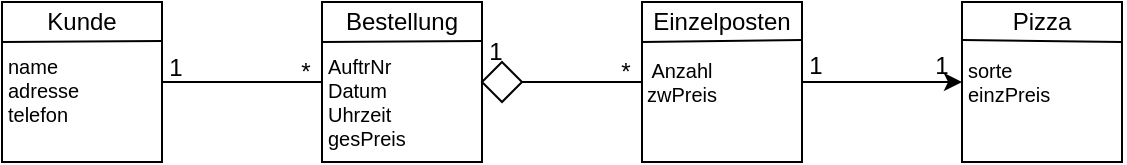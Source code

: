 <mxfile version="12.1.5" type="github" pages="1">
  <diagram id="3hlTTCAlpY8rZREPj6sf" name="Page-1">
    <mxGraphModel dx="1168" dy="747" grid="1" gridSize="10" guides="1" tooltips="1" connect="1" arrows="1" fold="1" page="1" pageScale="1" pageWidth="827" pageHeight="1169" math="0" shadow="0">
      <root>
        <mxCell id="0"/>
        <mxCell id="1" parent="0"/>
        <mxCell id="-LftNebPNTU71je6EHUh-3" value="" style="whiteSpace=wrap;html=1;aspect=fixed;" parent="1" vertex="1">
          <mxGeometry x="250" y="100" width="80" height="80" as="geometry"/>
        </mxCell>
        <mxCell id="-LftNebPNTU71je6EHUh-4" value="" style="endArrow=none;html=1;exitX=0;exitY=0.25;exitDx=0;exitDy=0;" parent="1" source="-LftNebPNTU71je6EHUh-3" edge="1">
          <mxGeometry width="50" height="50" relative="1" as="geometry">
            <mxPoint x="240" y="119.5" as="sourcePoint"/>
            <mxPoint x="330" y="119.5" as="targetPoint"/>
          </mxGeometry>
        </mxCell>
        <mxCell id="-LftNebPNTU71je6EHUh-5" value="&lt;div align=&quot;center&quot;&gt;Bestellung&lt;/div&gt;" style="text;html=1;strokeColor=none;fillColor=none;align=center;verticalAlign=middle;whiteSpace=wrap;rounded=0;" parent="1" vertex="1">
          <mxGeometry x="270" y="100" width="40" height="20" as="geometry"/>
        </mxCell>
        <mxCell id="-LftNebPNTU71je6EHUh-9" value="" style="whiteSpace=wrap;html=1;aspect=fixed;" parent="1" vertex="1">
          <mxGeometry x="410" y="100" width="80" height="80" as="geometry"/>
        </mxCell>
        <mxCell id="-LftNebPNTU71je6EHUh-10" value="" style="endArrow=none;html=1;exitX=0;exitY=0.25;exitDx=0;exitDy=0;" parent="1" source="-LftNebPNTU71je6EHUh-9" edge="1">
          <mxGeometry width="50" height="50" relative="1" as="geometry">
            <mxPoint x="400" y="119" as="sourcePoint"/>
            <mxPoint x="490" y="119" as="targetPoint"/>
          </mxGeometry>
        </mxCell>
        <mxCell id="-LftNebPNTU71je6EHUh-11" value="" style="whiteSpace=wrap;html=1;aspect=fixed;" parent="1" vertex="1">
          <mxGeometry x="570" y="100" width="80" height="80" as="geometry"/>
        </mxCell>
        <mxCell id="-LftNebPNTU71je6EHUh-12" value="" style="endArrow=none;html=1;entryX=1;entryY=0.25;entryDx=0;entryDy=0;" parent="1" target="-LftNebPNTU71je6EHUh-11" edge="1">
          <mxGeometry width="50" height="50" relative="1" as="geometry">
            <mxPoint x="570" y="119" as="sourcePoint"/>
            <mxPoint x="630" y="119" as="targetPoint"/>
          </mxGeometry>
        </mxCell>
        <mxCell id="-LftNebPNTU71je6EHUh-13" value="&lt;div&gt;Einzelposten&lt;/div&gt;" style="text;html=1;strokeColor=none;fillColor=none;align=center;verticalAlign=middle;whiteSpace=wrap;rounded=0;" parent="1" vertex="1">
          <mxGeometry x="430" y="100" width="40" height="20" as="geometry"/>
        </mxCell>
        <mxCell id="-LftNebPNTU71je6EHUh-15" value="Pizza" style="text;html=1;strokeColor=none;fillColor=none;align=center;verticalAlign=middle;whiteSpace=wrap;rounded=0;" parent="1" vertex="1">
          <mxGeometry x="590" y="100" width="40" height="20" as="geometry"/>
        </mxCell>
        <mxCell id="-LftNebPNTU71je6EHUh-16" value="" style="endArrow=none;html=1;" parent="1" edge="1">
          <mxGeometry width="50" height="50" relative="1" as="geometry">
            <mxPoint x="170" y="140" as="sourcePoint"/>
            <mxPoint x="250" y="140" as="targetPoint"/>
          </mxGeometry>
        </mxCell>
        <mxCell id="-LftNebPNTU71je6EHUh-17" value="" style="endArrow=none;html=1;" parent="1" edge="1">
          <mxGeometry width="50" height="50" relative="1" as="geometry">
            <mxPoint x="350" y="140" as="sourcePoint"/>
            <mxPoint x="410" y="140" as="targetPoint"/>
          </mxGeometry>
        </mxCell>
        <mxCell id="-LftNebPNTU71je6EHUh-19" value="" style="rhombus;whiteSpace=wrap;html=1;" parent="1" vertex="1">
          <mxGeometry x="330" y="130" width="20" height="20" as="geometry"/>
        </mxCell>
        <mxCell id="-LftNebPNTU71je6EHUh-20" value="1" style="text;html=1;strokeColor=none;fillColor=none;align=center;verticalAlign=middle;whiteSpace=wrap;rounded=0;" parent="1" vertex="1">
          <mxGeometry x="317" y="115" width="40" height="20" as="geometry"/>
        </mxCell>
        <mxCell id="-LftNebPNTU71je6EHUh-21" value="*" style="text;html=1;strokeColor=none;fillColor=none;align=center;verticalAlign=middle;whiteSpace=wrap;rounded=0;" parent="1" vertex="1">
          <mxGeometry x="222" y="125" width="40" height="20" as="geometry"/>
        </mxCell>
        <mxCell id="-LftNebPNTU71je6EHUh-27" value="*" style="text;html=1;strokeColor=none;fillColor=none;align=center;verticalAlign=middle;whiteSpace=wrap;rounded=0;" parent="1" vertex="1">
          <mxGeometry x="382" y="124.5" width="40" height="20" as="geometry"/>
        </mxCell>
        <mxCell id="-LftNebPNTU71je6EHUh-28" value="1" style="text;html=1;strokeColor=none;fillColor=none;align=center;verticalAlign=middle;whiteSpace=wrap;rounded=0;" parent="1" vertex="1">
          <mxGeometry x="477" y="122" width="40" height="20" as="geometry"/>
        </mxCell>
        <mxCell id="-LftNebPNTU71je6EHUh-29" value="1" style="text;html=1;strokeColor=none;fillColor=none;align=center;verticalAlign=middle;whiteSpace=wrap;rounded=0;" parent="1" vertex="1">
          <mxGeometry x="540" y="122" width="40" height="20" as="geometry"/>
        </mxCell>
        <mxCell id="-LftNebPNTU71je6EHUh-32" value="&lt;div&gt;AuftrNr&lt;/div&gt;&lt;div&gt;Datum&lt;/div&gt;&lt;div&gt;Uhrzeit&lt;/div&gt;&lt;div&gt;gesPreis&lt;br&gt;&lt;/div&gt;" style="text;html=1;strokeColor=none;fillColor=none;align=left;verticalAlign=top;whiteSpace=wrap;rounded=0;fontSize=10;" parent="1" vertex="1">
          <mxGeometry x="251" y="120" width="80" height="40" as="geometry"/>
        </mxCell>
        <mxCell id="-LftNebPNTU71je6EHUh-33" value="&lt;div&gt;Anzahl&lt;/div&gt;&lt;div&gt;zwPreis&lt;br&gt;&lt;/div&gt;" style="text;html=1;strokeColor=none;fillColor=none;align=center;verticalAlign=middle;whiteSpace=wrap;rounded=0;fontSize=10;" parent="1" vertex="1">
          <mxGeometry x="410" y="130" width="40" height="20" as="geometry"/>
        </mxCell>
        <mxCell id="-LftNebPNTU71je6EHUh-36" value="" style="whiteSpace=wrap;html=1;aspect=fixed;" parent="1" vertex="1">
          <mxGeometry x="90" y="100" width="80" height="80" as="geometry"/>
        </mxCell>
        <mxCell id="-LftNebPNTU71je6EHUh-37" value="" style="endArrow=none;html=1;exitX=0;exitY=0.25;exitDx=0;exitDy=0;" parent="1" source="-LftNebPNTU71je6EHUh-36" edge="1">
          <mxGeometry width="50" height="50" relative="1" as="geometry">
            <mxPoint x="80" y="119.5" as="sourcePoint"/>
            <mxPoint x="170" y="119.5" as="targetPoint"/>
          </mxGeometry>
        </mxCell>
        <mxCell id="-LftNebPNTU71je6EHUh-38" value="Kunde" style="text;html=1;strokeColor=none;fillColor=none;align=center;verticalAlign=middle;whiteSpace=wrap;rounded=0;" parent="1" vertex="1">
          <mxGeometry x="110" y="100" width="40" height="20" as="geometry"/>
        </mxCell>
        <mxCell id="-LftNebPNTU71je6EHUh-39" value="&lt;div&gt;name&lt;/div&gt;&lt;div&gt;adresse&lt;/div&gt;&lt;div&gt;telefon&lt;br&gt;&lt;/div&gt;" style="text;html=1;strokeColor=none;fillColor=none;align=left;verticalAlign=top;whiteSpace=wrap;rounded=0;fontSize=10;" parent="1" vertex="1">
          <mxGeometry x="91" y="120" width="80" height="40" as="geometry"/>
        </mxCell>
        <mxCell id="-LftNebPNTU71je6EHUh-42" value="1" style="text;html=1;strokeColor=none;fillColor=none;align=center;verticalAlign=middle;whiteSpace=wrap;rounded=0;" parent="1" vertex="1">
          <mxGeometry x="157" y="123" width="40" height="20" as="geometry"/>
        </mxCell>
        <mxCell id="-LftNebPNTU71je6EHUh-44" value="&lt;div&gt;sorte&lt;/div&gt;&lt;div&gt;einzPreis&lt;br&gt;&lt;/div&gt;" style="text;html=1;strokeColor=none;fillColor=none;align=left;verticalAlign=top;whiteSpace=wrap;rounded=0;fontSize=10;" parent="1" vertex="1">
          <mxGeometry x="571" y="122" width="40" height="20" as="geometry"/>
        </mxCell>
        <mxCell id="U2_1KhTksli6xUayKsJJ-1" value="" style="endArrow=classic;html=1;" edge="1" parent="1">
          <mxGeometry width="50" height="50" relative="1" as="geometry">
            <mxPoint x="490" y="140" as="sourcePoint"/>
            <mxPoint x="570" y="140" as="targetPoint"/>
          </mxGeometry>
        </mxCell>
      </root>
    </mxGraphModel>
  </diagram>
</mxfile>
